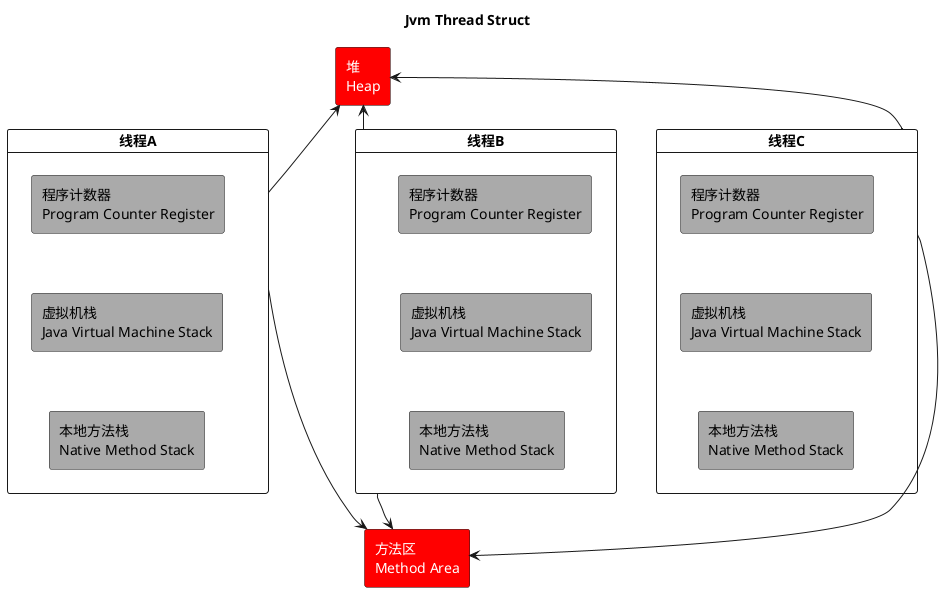 @startuml

title "Jvm Thread Struct"

rectangle "堆\nHeap" as Heap #red;text:white

card "线程A" as ta {
    rectangle "程序计数器\nProgram Counter Register" as PC #aaaaaa;text:black
    rectangle "本地方法栈\nNative Method Stack" as NativeMethodStack #aaaaaa;text:black
    rectangle "虚拟机栈\nJava Virtual Machine Stack" as Stack #aaaaaa;text:black
    PC -[hidden]-> Stack
    Stack -[hidden]-> NativeMethodStack
}

card "线程B" as tb {
    rectangle "程序计数器\nProgram Counter Register" as PCb #aaaaaa;text:black
    rectangle "本地方法栈\nNative Method Stack" as NativeMethodStackb #aaaaaa;text:black
    rectangle "虚拟机栈\nJava Virtual Machine Stack" as Stackb #aaaaaa;text:black
    PCb -[hidden]-> Stackb
    Stackb -[hidden]-> NativeMethodStackb
}

card "线程C" as tc {
    rectangle "程序计数器\nProgram Counter Register" as PCc #aaaaaa;text:black
    rectangle "本地方法栈\nNative Method Stack" as NativeMethodStackc #aaaaaa;text:black
    rectangle "虚拟机栈\nJava Virtual Machine Stack" as Stackc #aaaaaa;text:black
    PCc -[hidden]-> Stackc
    Stackc -[hidden]-> NativeMethodStackc
}

rectangle "方法区\nMethod Area" as MethodArea #red;text:white

ta -up-> Heap
tb -up-> Heap
tc -up-> Heap
ta -down-> MethodArea
tb -down-> MethodArea
tc -down-> MethodArea
NativeMethodStackb -[hidden]-> MethodArea

@enduml